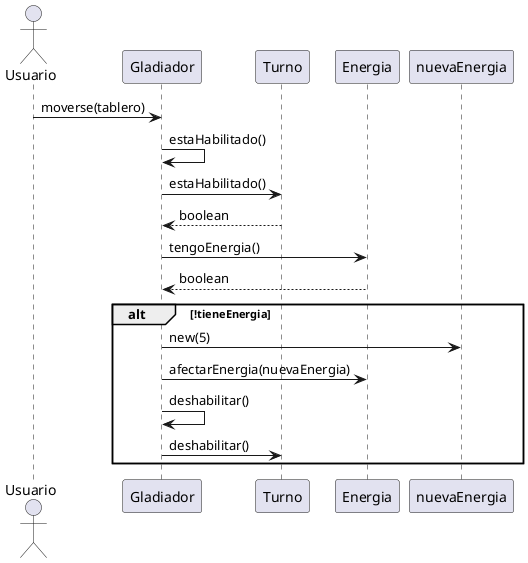 @startuml jugadorNoTieneEnergiaParaJugarTurno

actor Usuario
Usuario -> Gladiador: moverse(tablero)
Gladiador -> Gladiador: estaHabilitado()
Gladiador -> Turno: estaHabilitado()
Turno --> Gladiador: boolean
Gladiador -> Energia: tengoEnergia()
Energia --> Gladiador: boolean
alt !tieneEnergia
Gladiador -> nuevaEnergia: new(5)
Gladiador -> Energia: afectarEnergia(nuevaEnergia)
Gladiador -> Gladiador: deshabilitar()
Gladiador -> Turno: deshabilitar()
end


@enduml